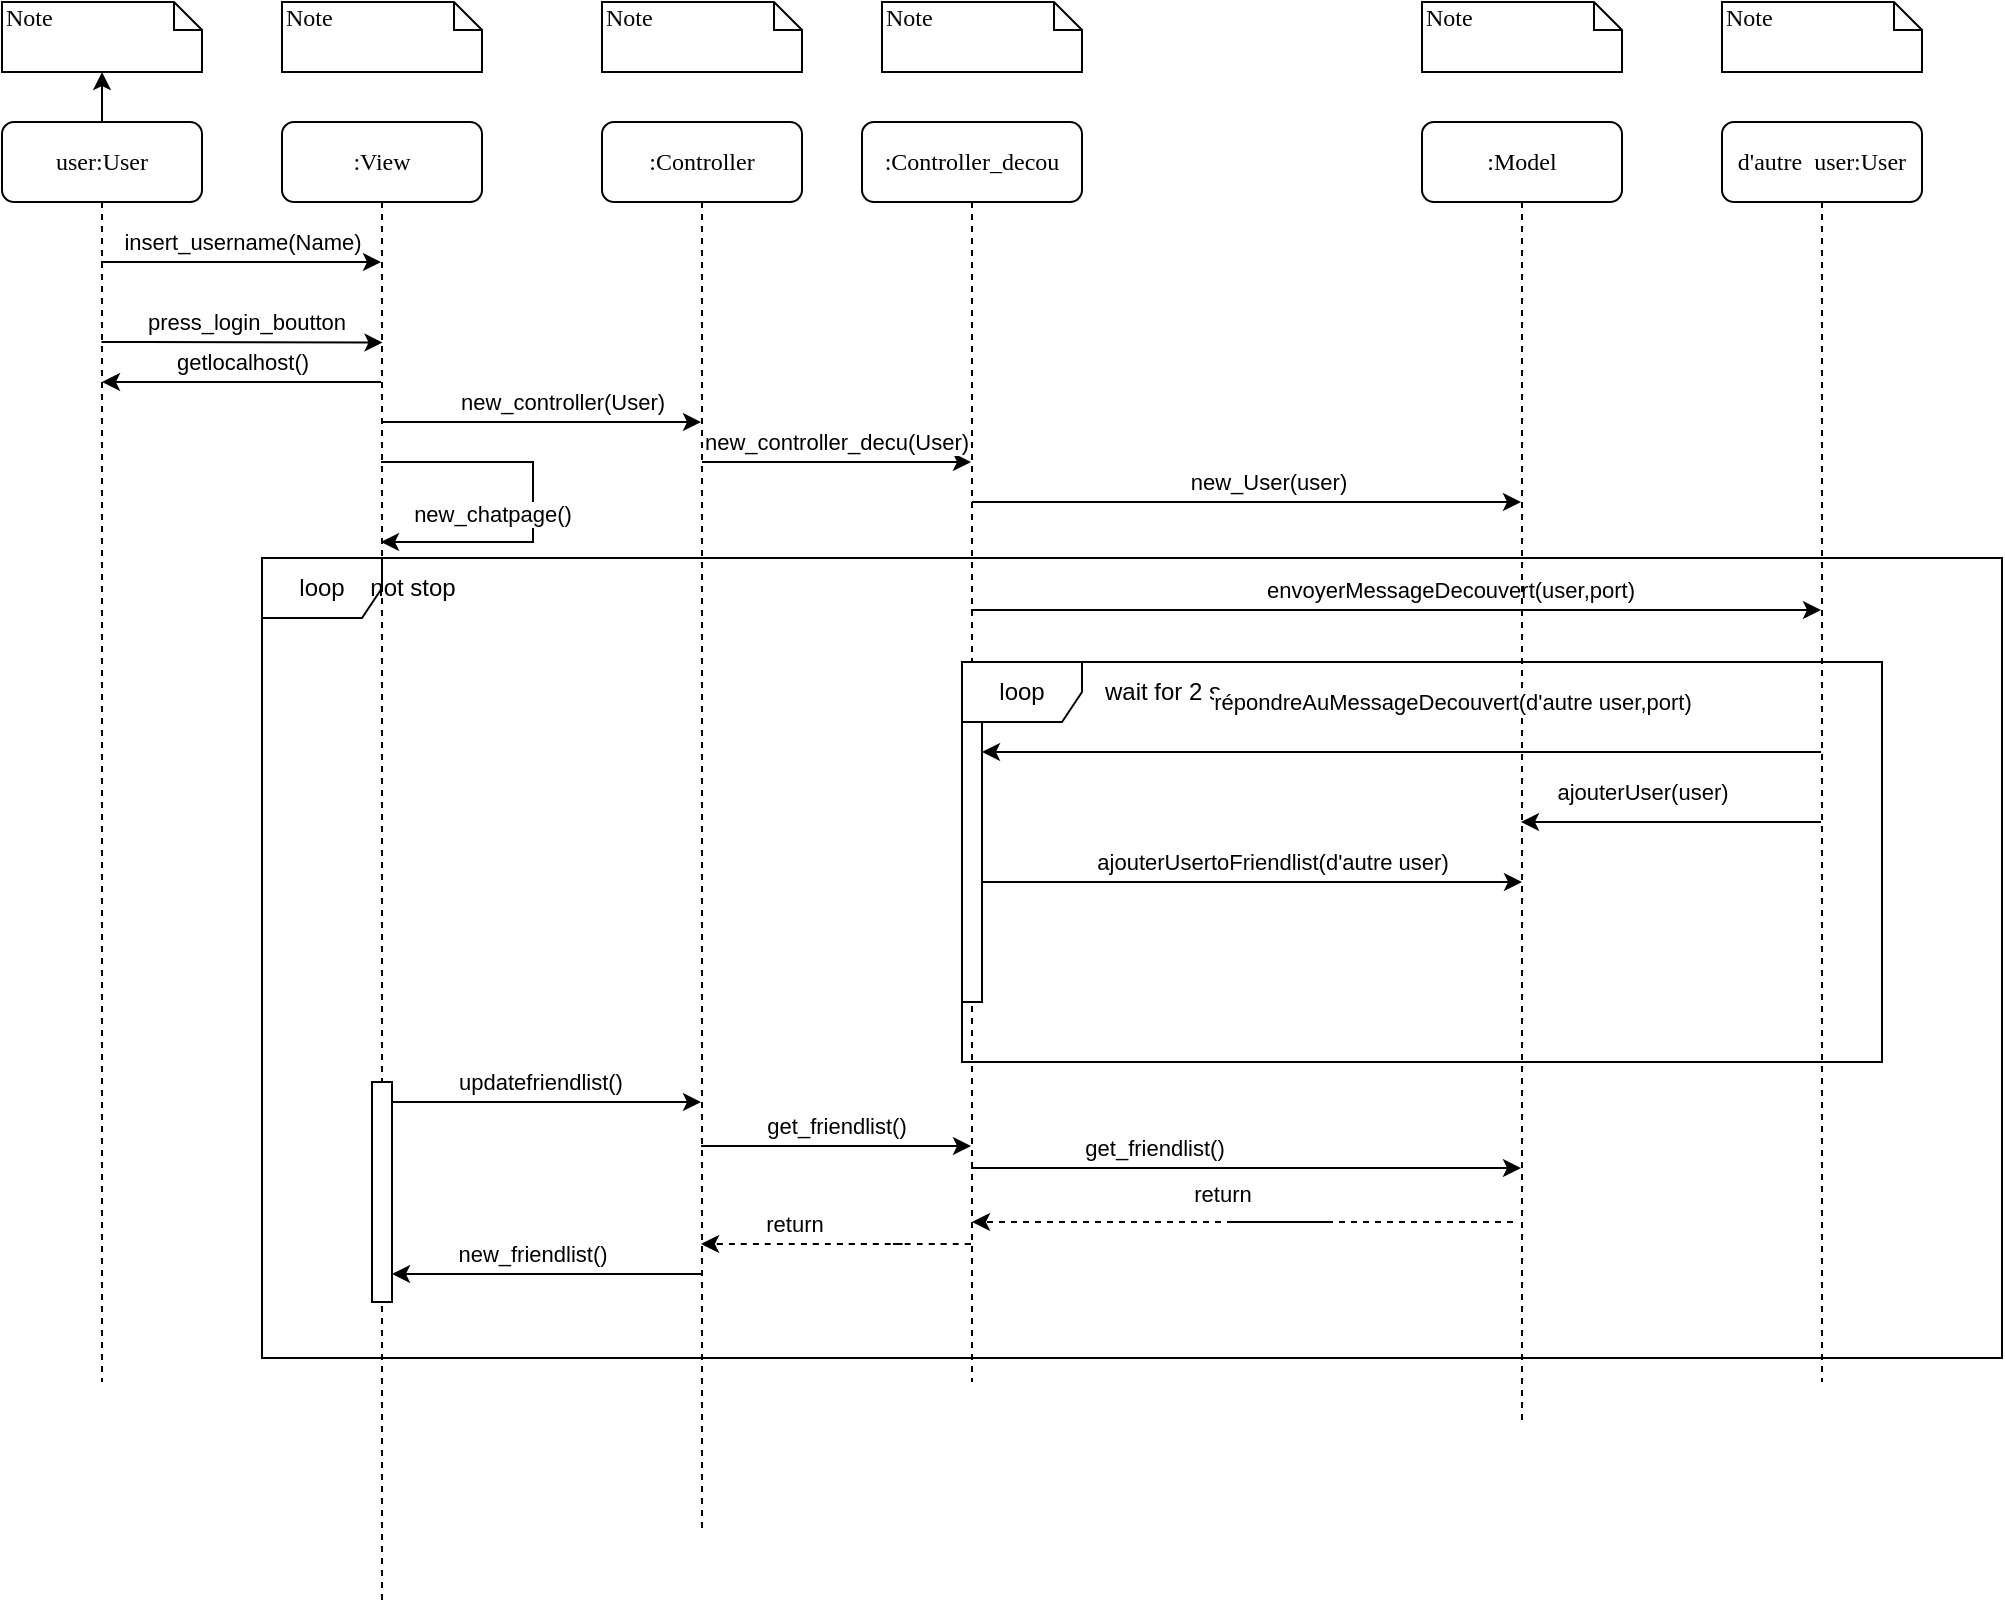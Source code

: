 <mxfile version="22.1.7" type="device">
  <diagram name="Page-1" id="13e1069c-82ec-6db2-03f1-153e76fe0fe0">
    <mxGraphModel dx="1434" dy="766" grid="1" gridSize="10" guides="1" tooltips="1" connect="1" arrows="1" fold="1" page="1" pageScale="1" pageWidth="1100" pageHeight="850" background="none" math="0" shadow="0">
      <root>
        <mxCell id="0" />
        <mxCell id="1" parent="0" />
        <mxCell id="7baba1c4bc27f4b0-2" value=":View" style="shape=umlLifeline;perimeter=lifelinePerimeter;whiteSpace=wrap;html=1;container=1;collapsible=0;recursiveResize=0;outlineConnect=0;rounded=1;shadow=0;comic=0;labelBackgroundColor=none;strokeWidth=1;fontFamily=Verdana;fontSize=12;align=center;" parent="1" vertex="1">
          <mxGeometry x="240" y="90" width="100" height="740" as="geometry" />
        </mxCell>
        <mxCell id="X_7a0vzVSiXDUNi_OqBB-45" value="" style="html=1;points=[[0,0,0,0,5],[0,1,0,0,-5],[1,0,0,0,5],[1,1,0,0,-5]];perimeter=orthogonalPerimeter;outlineConnect=0;targetShapes=umlLifeline;portConstraint=eastwest;newEdgeStyle={&quot;curved&quot;:0,&quot;rounded&quot;:0};" parent="7baba1c4bc27f4b0-2" vertex="1">
          <mxGeometry x="45" y="480" width="10" height="110" as="geometry" />
        </mxCell>
        <mxCell id="X_7a0vzVSiXDUNi_OqBB-48" value="" style="endArrow=classic;html=1;rounded=0;" parent="7baba1c4bc27f4b0-2" target="7baba1c4bc27f4b0-3" edge="1">
          <mxGeometry width="50" height="50" relative="1" as="geometry">
            <mxPoint x="55" y="490" as="sourcePoint" />
            <mxPoint x="209.5" y="510" as="targetPoint" />
            <Array as="points">
              <mxPoint x="180" y="490" />
            </Array>
          </mxGeometry>
        </mxCell>
        <mxCell id="X_7a0vzVSiXDUNi_OqBB-49" value="updatefriendlist()" style="edgeLabel;html=1;align=center;verticalAlign=middle;resizable=0;points=[];" parent="X_7a0vzVSiXDUNi_OqBB-48" vertex="1" connectable="0">
          <mxGeometry x="0.219" y="-2" relative="1" as="geometry">
            <mxPoint x="-20" y="-12" as="offset" />
          </mxGeometry>
        </mxCell>
        <mxCell id="7baba1c4bc27f4b0-3" value=":Controller " style="shape=umlLifeline;perimeter=lifelinePerimeter;whiteSpace=wrap;html=1;container=1;collapsible=0;recursiveResize=0;outlineConnect=0;rounded=1;shadow=0;comic=0;labelBackgroundColor=none;strokeWidth=1;fontFamily=Verdana;fontSize=12;align=center;" parent="1" vertex="1">
          <mxGeometry x="400" y="90" width="100" height="705" as="geometry" />
        </mxCell>
        <mxCell id="7baba1c4bc27f4b0-4" value=":Controller_decou" style="shape=umlLifeline;perimeter=lifelinePerimeter;whiteSpace=wrap;html=1;container=1;collapsible=0;recursiveResize=0;outlineConnect=0;rounded=1;shadow=0;comic=0;labelBackgroundColor=none;strokeWidth=1;fontFamily=Verdana;fontSize=12;align=center;" parent="1" vertex="1">
          <mxGeometry x="530" y="90" width="110" height="630" as="geometry" />
        </mxCell>
        <mxCell id="X_7a0vzVSiXDUNi_OqBB-31" value="" style="html=1;points=[[0,0,0,0,5],[0,1,0,0,-5],[1,0,0,0,5],[1,1,0,0,-5]];perimeter=orthogonalPerimeter;outlineConnect=0;targetShapes=umlLifeline;portConstraint=eastwest;newEdgeStyle={&quot;curved&quot;:0,&quot;rounded&quot;:0};" parent="7baba1c4bc27f4b0-4" vertex="1">
          <mxGeometry x="50" y="290" width="10" height="150" as="geometry" />
        </mxCell>
        <mxCell id="TeB7xurJ7LZsEJRWlTdN-1" value="" style="edgeStyle=orthogonalEdgeStyle;rounded=0;orthogonalLoop=1;jettySize=auto;html=1;" edge="1" parent="1" source="7baba1c4bc27f4b0-8" target="7baba1c4bc27f4b0-40">
          <mxGeometry relative="1" as="geometry" />
        </mxCell>
        <mxCell id="7baba1c4bc27f4b0-8" value="user:User" style="shape=umlLifeline;perimeter=lifelinePerimeter;whiteSpace=wrap;html=1;container=1;collapsible=0;recursiveResize=0;outlineConnect=0;rounded=1;shadow=0;comic=0;labelBackgroundColor=none;strokeWidth=1;fontFamily=Verdana;fontSize=12;align=center;" parent="1" vertex="1">
          <mxGeometry x="100" y="90" width="100" height="630" as="geometry" />
        </mxCell>
        <mxCell id="7baba1c4bc27f4b0-40" value="Note" style="shape=note;whiteSpace=wrap;html=1;size=14;verticalAlign=top;align=left;spacingTop=-6;rounded=0;shadow=0;comic=0;labelBackgroundColor=none;strokeWidth=1;fontFamily=Verdana;fontSize=12" parent="1" vertex="1">
          <mxGeometry x="100" y="30" width="100" height="35" as="geometry" />
        </mxCell>
        <mxCell id="7baba1c4bc27f4b0-41" value="Note" style="shape=note;whiteSpace=wrap;html=1;size=14;verticalAlign=top;align=left;spacingTop=-6;rounded=0;shadow=0;comic=0;labelBackgroundColor=none;strokeWidth=1;fontFamily=Verdana;fontSize=12" parent="1" vertex="1">
          <mxGeometry x="240" y="30" width="100" height="35" as="geometry" />
        </mxCell>
        <mxCell id="7baba1c4bc27f4b0-42" value="Note" style="shape=note;whiteSpace=wrap;html=1;size=14;verticalAlign=top;align=left;spacingTop=-6;rounded=0;shadow=0;comic=0;labelBackgroundColor=none;strokeWidth=1;fontFamily=Verdana;fontSize=12" parent="1" vertex="1">
          <mxGeometry x="400" y="30" width="100" height="35" as="geometry" />
        </mxCell>
        <mxCell id="7baba1c4bc27f4b0-43" value="Note" style="shape=note;whiteSpace=wrap;html=1;size=14;verticalAlign=top;align=left;spacingTop=-6;rounded=0;shadow=0;comic=0;labelBackgroundColor=none;strokeWidth=1;fontFamily=Verdana;fontSize=12" parent="1" vertex="1">
          <mxGeometry x="540" y="30" width="100" height="35" as="geometry" />
        </mxCell>
        <mxCell id="X_7a0vzVSiXDUNi_OqBB-2" value="" style="endArrow=classic;html=1;rounded=0;" parent="1" edge="1">
          <mxGeometry width="50" height="50" relative="1" as="geometry">
            <mxPoint x="149.5" y="160" as="sourcePoint" />
            <mxPoint x="289.5" y="160" as="targetPoint" />
          </mxGeometry>
        </mxCell>
        <mxCell id="X_7a0vzVSiXDUNi_OqBB-3" value="insert_username(Name)" style="edgeLabel;html=1;align=center;verticalAlign=middle;resizable=0;points=[];" parent="X_7a0vzVSiXDUNi_OqBB-2" vertex="1" connectable="0">
          <mxGeometry x="-0.221" y="-2" relative="1" as="geometry">
            <mxPoint x="16" y="-12" as="offset" />
          </mxGeometry>
        </mxCell>
        <mxCell id="X_7a0vzVSiXDUNi_OqBB-9" value="Note" style="shape=note;whiteSpace=wrap;html=1;size=14;verticalAlign=top;align=left;spacingTop=-6;rounded=0;shadow=0;comic=0;labelBackgroundColor=none;strokeWidth=1;fontFamily=Verdana;fontSize=12" parent="1" vertex="1">
          <mxGeometry x="810" y="30" width="100" height="35" as="geometry" />
        </mxCell>
        <mxCell id="X_7a0vzVSiXDUNi_OqBB-6" value="" style="endArrow=classic;html=1;rounded=0;" parent="1" edge="1">
          <mxGeometry width="50" height="50" relative="1" as="geometry">
            <mxPoint x="289.5" y="240" as="sourcePoint" />
            <mxPoint x="449.5" y="240" as="targetPoint" />
          </mxGeometry>
        </mxCell>
        <mxCell id="X_7a0vzVSiXDUNi_OqBB-7" value="&lt;div&gt;new_controller(User)&lt;/div&gt;" style="edgeLabel;html=1;align=center;verticalAlign=middle;resizable=0;points=[];" parent="X_7a0vzVSiXDUNi_OqBB-6" vertex="1" connectable="0">
          <mxGeometry x="0.219" y="-2" relative="1" as="geometry">
            <mxPoint x="-7" y="-12" as="offset" />
          </mxGeometry>
        </mxCell>
        <mxCell id="X_7a0vzVSiXDUNi_OqBB-19" value="getlocalhost()" style="edgeLabel;html=1;align=center;verticalAlign=middle;resizable=0;points=[];" parent="1" vertex="1" connectable="0">
          <mxGeometry x="220" y="210" as="geometry" />
        </mxCell>
        <mxCell id="X_7a0vzVSiXDUNi_OqBB-20" value="" style="endArrow=classic;html=1;rounded=0;" parent="1" source="7baba1c4bc27f4b0-2" target="7baba1c4bc27f4b0-8" edge="1">
          <mxGeometry width="50" height="50" relative="1" as="geometry">
            <mxPoint x="159.5" y="200" as="sourcePoint" />
            <mxPoint x="299.5" y="200" as="targetPoint" />
            <Array as="points">
              <mxPoint x="200" y="220" />
            </Array>
          </mxGeometry>
        </mxCell>
        <mxCell id="X_7a0vzVSiXDUNi_OqBB-22" value="" style="endArrow=classic;html=1;rounded=0;" parent="1" target="7baba1c4bc27f4b0-4" edge="1">
          <mxGeometry width="50" height="50" relative="1" as="geometry">
            <mxPoint x="450" y="260" as="sourcePoint" />
            <mxPoint x="590" y="260" as="targetPoint" />
          </mxGeometry>
        </mxCell>
        <mxCell id="X_7a0vzVSiXDUNi_OqBB-23" value="&lt;div&gt;new_controller_decu(User)&lt;/div&gt;" style="edgeLabel;html=1;align=center;verticalAlign=middle;resizable=0;points=[];" parent="X_7a0vzVSiXDUNi_OqBB-22" vertex="1" connectable="0">
          <mxGeometry x="0.219" y="-2" relative="1" as="geometry">
            <mxPoint x="-15" y="-12" as="offset" />
          </mxGeometry>
        </mxCell>
        <mxCell id="X_7a0vzVSiXDUNi_OqBB-25" value="" style="endArrow=classic;html=1;rounded=0;" parent="1" source="7baba1c4bc27f4b0-4" target="X_7a0vzVSiXDUNi_OqBB-11" edge="1">
          <mxGeometry width="50" height="50" relative="1" as="geometry">
            <mxPoint x="600" y="280" as="sourcePoint" />
            <mxPoint x="720" y="280" as="targetPoint" />
            <Array as="points">
              <mxPoint x="650" y="280" />
              <mxPoint x="700" y="280" />
            </Array>
          </mxGeometry>
        </mxCell>
        <mxCell id="X_7a0vzVSiXDUNi_OqBB-26" value="new_User(user)" style="edgeLabel;html=1;align=center;verticalAlign=middle;resizable=0;points=[];" parent="X_7a0vzVSiXDUNi_OqBB-25" vertex="1" connectable="0">
          <mxGeometry x="0.219" y="-2" relative="1" as="geometry">
            <mxPoint x="-20" y="-12" as="offset" />
          </mxGeometry>
        </mxCell>
        <mxCell id="X_7a0vzVSiXDUNi_OqBB-27" value="" style="endArrow=classic;html=1;rounded=0;" parent="1" edge="1" target="TeB7xurJ7LZsEJRWlTdN-2">
          <mxGeometry width="50" height="50" relative="1" as="geometry">
            <mxPoint x="584.5" y="334" as="sourcePoint" />
            <mxPoint x="859.5" y="334" as="targetPoint" />
            <Array as="points">
              <mxPoint x="705" y="334" />
            </Array>
          </mxGeometry>
        </mxCell>
        <mxCell id="X_7a0vzVSiXDUNi_OqBB-28" value="envoyerMessageDecouvert(user,port)" style="edgeLabel;html=1;align=center;verticalAlign=middle;resizable=0;points=[];" parent="X_7a0vzVSiXDUNi_OqBB-27" vertex="1" connectable="0">
          <mxGeometry x="0.219" y="-2" relative="1" as="geometry">
            <mxPoint x="-20" y="-12" as="offset" />
          </mxGeometry>
        </mxCell>
        <mxCell id="X_7a0vzVSiXDUNi_OqBB-34" value="loop" style="shape=umlFrame;whiteSpace=wrap;html=1;pointerEvents=0;" parent="1" vertex="1">
          <mxGeometry x="580" y="360" width="460" height="200" as="geometry" />
        </mxCell>
        <mxCell id="X_7a0vzVSiXDUNi_OqBB-35" value="" style="endArrow=classic;html=1;rounded=0;" parent="1" source="X_7a0vzVSiXDUNi_OqBB-31" edge="1">
          <mxGeometry width="50" height="50" relative="1" as="geometry">
            <mxPoint x="600" y="470" as="sourcePoint" />
            <mxPoint x="860" y="470" as="targetPoint" />
            <Array as="points">
              <mxPoint x="652.5" y="470" />
              <mxPoint x="702.5" y="470" />
            </Array>
          </mxGeometry>
        </mxCell>
        <mxCell id="X_7a0vzVSiXDUNi_OqBB-36" value="ajouterUsertoFriendlist(d&#39;autre user)" style="edgeLabel;html=1;align=center;verticalAlign=middle;resizable=0;points=[];" parent="X_7a0vzVSiXDUNi_OqBB-35" vertex="1" connectable="0">
          <mxGeometry x="0.219" y="-2" relative="1" as="geometry">
            <mxPoint x="-20" y="-12" as="offset" />
          </mxGeometry>
        </mxCell>
        <mxCell id="X_7a0vzVSiXDUNi_OqBB-39" value="wait for 2 s" style="text;html=1;align=center;verticalAlign=middle;resizable=0;points=[];autosize=1;strokeColor=none;fillColor=none;" parent="1" vertex="1">
          <mxGeometry x="640" y="360" width="80" height="30" as="geometry" />
        </mxCell>
        <mxCell id="X_7a0vzVSiXDUNi_OqBB-4" value="" style="endArrow=classic;html=1;rounded=0;entryX=0.5;entryY=0.176;entryDx=0;entryDy=0;entryPerimeter=0;" parent="1" edge="1">
          <mxGeometry width="50" height="50" relative="1" as="geometry">
            <mxPoint x="149.75" y="200" as="sourcePoint" />
            <mxPoint x="290.25" y="200.24" as="targetPoint" />
            <Array as="points">
              <mxPoint x="170.25" y="200" />
            </Array>
          </mxGeometry>
        </mxCell>
        <mxCell id="X_7a0vzVSiXDUNi_OqBB-5" value="&lt;div&gt;press_login_boutton&lt;/div&gt;" style="edgeLabel;html=1;align=center;verticalAlign=middle;resizable=0;points=[];" parent="X_7a0vzVSiXDUNi_OqBB-4" vertex="1" connectable="0">
          <mxGeometry x="-0.479" y="1" relative="1" as="geometry">
            <mxPoint x="35" y="-9" as="offset" />
          </mxGeometry>
        </mxCell>
        <mxCell id="X_7a0vzVSiXDUNi_OqBB-52" value="" style="endArrow=classic;html=1;rounded=0;" parent="1" target="X_7a0vzVSiXDUNi_OqBB-45" edge="1">
          <mxGeometry width="50" height="50" relative="1" as="geometry">
            <mxPoint x="449.5" y="666" as="sourcePoint" />
            <mxPoint x="300" y="666" as="targetPoint" />
            <Array as="points">
              <mxPoint x="420" y="666" />
              <mxPoint x="400" y="666" />
              <mxPoint x="390" y="666" />
              <mxPoint x="373" y="666" />
            </Array>
          </mxGeometry>
        </mxCell>
        <mxCell id="X_7a0vzVSiXDUNi_OqBB-53" value="new_friendlist()" style="edgeLabel;html=1;align=center;verticalAlign=middle;resizable=0;points=[];" parent="X_7a0vzVSiXDUNi_OqBB-52" vertex="1" connectable="0">
          <mxGeometry x="0.219" y="-2" relative="1" as="geometry">
            <mxPoint x="9" y="-8" as="offset" />
          </mxGeometry>
        </mxCell>
        <mxCell id="X_7a0vzVSiXDUNi_OqBB-55" value="" style="endArrow=classic;html=1;rounded=0;" parent="1" edge="1">
          <mxGeometry width="50" height="50" relative="1" as="geometry">
            <mxPoint x="449.5" y="602" as="sourcePoint" />
            <mxPoint x="584.5" y="602" as="targetPoint" />
            <Array as="points">
              <mxPoint x="528.5" y="602" />
              <mxPoint x="546" y="602" />
              <mxPoint x="578.5" y="602" />
              <mxPoint x="506" y="602" />
            </Array>
          </mxGeometry>
        </mxCell>
        <mxCell id="X_7a0vzVSiXDUNi_OqBB-56" value="get_friendlist()" style="edgeLabel;html=1;align=center;verticalAlign=middle;resizable=0;points=[];" parent="X_7a0vzVSiXDUNi_OqBB-55" vertex="1" connectable="0">
          <mxGeometry x="0.219" y="-2" relative="1" as="geometry">
            <mxPoint x="-20" y="-8" as="offset" />
          </mxGeometry>
        </mxCell>
        <mxCell id="X_7a0vzVSiXDUNi_OqBB-11" value=":Model" style="shape=umlLifeline;perimeter=lifelinePerimeter;whiteSpace=wrap;html=1;container=1;collapsible=0;recursiveResize=0;outlineConnect=0;rounded=1;shadow=0;comic=0;labelBackgroundColor=none;strokeWidth=1;fontFamily=Verdana;fontSize=12;align=center;" parent="1" vertex="1">
          <mxGeometry x="810" y="90" width="100" height="650" as="geometry" />
        </mxCell>
        <mxCell id="X_7a0vzVSiXDUNi_OqBB-60" value="" style="endArrow=classic;html=1;rounded=0;" parent="1" edge="1">
          <mxGeometry width="50" height="50" relative="1" as="geometry">
            <mxPoint x="584.5" y="613" as="sourcePoint" />
            <mxPoint x="859.5" y="613" as="targetPoint" />
            <Array as="points">
              <mxPoint x="709" y="613" />
              <mxPoint x="726.5" y="613" />
              <mxPoint x="759" y="613" />
              <mxPoint x="686.5" y="613" />
            </Array>
          </mxGeometry>
        </mxCell>
        <mxCell id="X_7a0vzVSiXDUNi_OqBB-61" value="get_friendlist()" style="edgeLabel;html=1;align=center;verticalAlign=middle;resizable=0;points=[];" parent="X_7a0vzVSiXDUNi_OqBB-60" vertex="1" connectable="0">
          <mxGeometry x="0.219" y="-2" relative="1" as="geometry">
            <mxPoint x="-20" y="-12" as="offset" />
          </mxGeometry>
        </mxCell>
        <mxCell id="X_7a0vzVSiXDUNi_OqBB-63" value="" style="endArrow=classic;html=1;rounded=0;dashed=1;" parent="1" target="7baba1c4bc27f4b0-4" edge="1">
          <mxGeometry width="50" height="50" relative="1" as="geometry">
            <mxPoint x="855.5" y="640" as="sourcePoint" />
            <mxPoint x="580" y="640" as="targetPoint" />
            <Array as="points">
              <mxPoint x="714.5" y="640" />
              <mxPoint x="732" y="640" />
              <mxPoint x="764.5" y="640" />
              <mxPoint x="692" y="640" />
            </Array>
          </mxGeometry>
        </mxCell>
        <mxCell id="X_7a0vzVSiXDUNi_OqBB-64" value="return" style="edgeLabel;html=1;align=center;verticalAlign=middle;resizable=0;points=[];" parent="X_7a0vzVSiXDUNi_OqBB-63" vertex="1" connectable="0">
          <mxGeometry x="0.219" y="-2" relative="1" as="geometry">
            <mxPoint x="-20" y="-12" as="offset" />
          </mxGeometry>
        </mxCell>
        <mxCell id="X_7a0vzVSiXDUNi_OqBB-67" value="" style="endArrow=classic;html=1;curved=1;strokeColor=default;dashed=1;" parent="1" edge="1">
          <mxGeometry width="50" height="50" relative="1" as="geometry">
            <mxPoint x="584.5" y="651" as="sourcePoint" />
            <mxPoint x="449.5" y="651" as="targetPoint" />
            <Array as="points">
              <mxPoint x="538.5" y="651" />
              <mxPoint x="556" y="651" />
              <mxPoint x="516" y="651" />
            </Array>
          </mxGeometry>
        </mxCell>
        <mxCell id="X_7a0vzVSiXDUNi_OqBB-68" value="return" style="edgeLabel;html=1;align=center;verticalAlign=middle;resizable=0;points=[];" parent="X_7a0vzVSiXDUNi_OqBB-67" vertex="1" connectable="0">
          <mxGeometry x="0.219" y="-2" relative="1" as="geometry">
            <mxPoint x="-20" y="-8" as="offset" />
          </mxGeometry>
        </mxCell>
        <mxCell id="X_7a0vzVSiXDUNi_OqBB-42" value="" style="endArrow=classic;html=1;rounded=0;" parent="1" edge="1">
          <mxGeometry width="50" height="50" relative="1" as="geometry">
            <mxPoint x="289.5" y="260" as="sourcePoint" />
            <mxPoint x="289.5" y="300" as="targetPoint" />
            <Array as="points">
              <mxPoint x="365.5" y="260" />
              <mxPoint x="365.5" y="300" />
            </Array>
          </mxGeometry>
        </mxCell>
        <mxCell id="X_7a0vzVSiXDUNi_OqBB-43" value="new_chatpage()" style="edgeLabel;html=1;align=center;verticalAlign=middle;resizable=0;points=[];" parent="X_7a0vzVSiXDUNi_OqBB-42" vertex="1" connectable="0">
          <mxGeometry x="0.219" y="-2" relative="1" as="geometry">
            <mxPoint x="-20" y="-12" as="offset" />
          </mxGeometry>
        </mxCell>
        <mxCell id="X_7a0vzVSiXDUNi_OqBB-69" value="loop" style="shape=umlFrame;whiteSpace=wrap;html=1;pointerEvents=0;" parent="1" vertex="1">
          <mxGeometry x="230" y="308" width="870" height="400" as="geometry" />
        </mxCell>
        <mxCell id="X_7a0vzVSiXDUNi_OqBB-70" value="not stop" style="text;html=1;align=center;verticalAlign=middle;resizable=0;points=[];autosize=1;strokeColor=none;fillColor=none;" parent="1" vertex="1">
          <mxGeometry x="270" y="308" width="70" height="30" as="geometry" />
        </mxCell>
        <mxCell id="TeB7xurJ7LZsEJRWlTdN-2" value="d&#39;autre&amp;nbsp; user:User" style="shape=umlLifeline;perimeter=lifelinePerimeter;whiteSpace=wrap;html=1;container=1;collapsible=0;recursiveResize=0;outlineConnect=0;rounded=1;shadow=0;comic=0;labelBackgroundColor=none;strokeWidth=1;fontFamily=Verdana;fontSize=12;align=center;" vertex="1" parent="1">
          <mxGeometry x="960" y="90" width="100" height="630" as="geometry" />
        </mxCell>
        <mxCell id="TeB7xurJ7LZsEJRWlTdN-3" value="Note" style="shape=note;whiteSpace=wrap;html=1;size=14;verticalAlign=top;align=left;spacingTop=-6;rounded=0;shadow=0;comic=0;labelBackgroundColor=none;strokeWidth=1;fontFamily=Verdana;fontSize=12" vertex="1" parent="1">
          <mxGeometry x="960" y="30" width="100" height="35" as="geometry" />
        </mxCell>
        <mxCell id="TeB7xurJ7LZsEJRWlTdN-5" value="" style="endArrow=classic;html=1;rounded=0;" edge="1" parent="1" source="TeB7xurJ7LZsEJRWlTdN-2" target="X_7a0vzVSiXDUNi_OqBB-31">
          <mxGeometry width="50" height="50" relative="1" as="geometry">
            <mxPoint x="910" y="440" as="sourcePoint" />
            <mxPoint x="960" y="390" as="targetPoint" />
          </mxGeometry>
        </mxCell>
        <mxCell id="TeB7xurJ7LZsEJRWlTdN-6" value="&lt;div&gt;répondreAuMessageDecouvert(d&#39;autre user,port)&lt;/div&gt;" style="edgeLabel;html=1;align=center;verticalAlign=middle;resizable=0;points=[];" vertex="1" connectable="0" parent="TeB7xurJ7LZsEJRWlTdN-5">
          <mxGeometry x="-0.113" y="-4" relative="1" as="geometry">
            <mxPoint x="1" y="-21" as="offset" />
          </mxGeometry>
        </mxCell>
        <mxCell id="TeB7xurJ7LZsEJRWlTdN-7" value="" style="endArrow=classic;html=1;rounded=0;" edge="1" parent="1">
          <mxGeometry width="50" height="50" relative="1" as="geometry">
            <mxPoint x="1009.5" y="440" as="sourcePoint" />
            <mxPoint x="859.5" y="440" as="targetPoint" />
          </mxGeometry>
        </mxCell>
        <mxCell id="TeB7xurJ7LZsEJRWlTdN-8" value="&lt;div&gt;ajouterUser(user)&lt;/div&gt;" style="edgeLabel;html=1;align=center;verticalAlign=middle;resizable=0;points=[];" vertex="1" connectable="0" parent="TeB7xurJ7LZsEJRWlTdN-7">
          <mxGeometry x="0.207" relative="1" as="geometry">
            <mxPoint x="1" y="-15" as="offset" />
          </mxGeometry>
        </mxCell>
      </root>
    </mxGraphModel>
  </diagram>
</mxfile>
